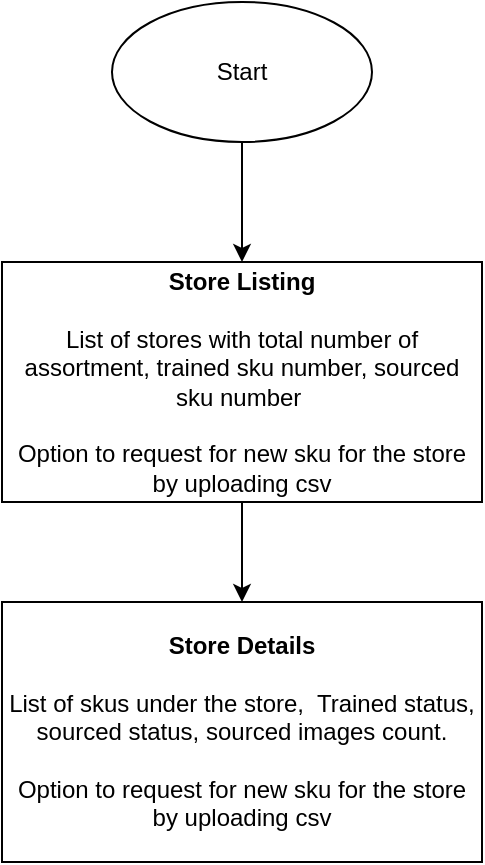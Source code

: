 <mxfile version="24.0.4" type="github">
  <diagram name="Page-1" id="vmxqucWGRHVJAcCM3PUT">
    <mxGraphModel dx="821" dy="466" grid="1" gridSize="10" guides="1" tooltips="1" connect="1" arrows="1" fold="1" page="1" pageScale="1" pageWidth="827" pageHeight="1169" math="0" shadow="0">
      <root>
        <mxCell id="0" />
        <mxCell id="1" parent="0" />
        <mxCell id="vORDeZxFz1jC5OVi5Ggl-4" value="" style="edgeStyle=orthogonalEdgeStyle;rounded=0;orthogonalLoop=1;jettySize=auto;html=1;" edge="1" parent="1" source="vORDeZxFz1jC5OVi5Ggl-2" target="vORDeZxFz1jC5OVi5Ggl-3">
          <mxGeometry relative="1" as="geometry" />
        </mxCell>
        <mxCell id="vORDeZxFz1jC5OVi5Ggl-2" value="Start" style="ellipse;whiteSpace=wrap;html=1;" vertex="1" parent="1">
          <mxGeometry x="145" y="60" width="130" height="70" as="geometry" />
        </mxCell>
        <mxCell id="vORDeZxFz1jC5OVi5Ggl-7" value="" style="edgeStyle=orthogonalEdgeStyle;rounded=0;orthogonalLoop=1;jettySize=auto;html=1;" edge="1" parent="1" source="vORDeZxFz1jC5OVi5Ggl-3" target="vORDeZxFz1jC5OVi5Ggl-6">
          <mxGeometry relative="1" as="geometry" />
        </mxCell>
        <mxCell id="vORDeZxFz1jC5OVi5Ggl-3" value="&lt;b&gt;Store Listing&lt;/b&gt;&lt;div&gt;&lt;b&gt;&lt;br&gt;&lt;/b&gt;&lt;/div&gt;&lt;div&gt;List of stores with total number of assortment, trained sku number, sourced sku number&amp;nbsp;&lt;/div&gt;&lt;div&gt;&lt;br&gt;&lt;/div&gt;&lt;div&gt;Option to request for new sku for the store by uploading csv&lt;br&gt;&lt;/div&gt;" style="whiteSpace=wrap;html=1;" vertex="1" parent="1">
          <mxGeometry x="90" y="190" width="240" height="120" as="geometry" />
        </mxCell>
        <mxCell id="vORDeZxFz1jC5OVi5Ggl-6" value="&lt;b&gt;Store Details&lt;/b&gt;&lt;div&gt;&lt;b&gt;&lt;br&gt;&lt;/b&gt;&lt;/div&gt;&lt;div&gt;List of skus under the store,&amp;nbsp; Trained status, sourced status, sourced images count.&lt;/div&gt;&lt;div&gt;&lt;br&gt;&lt;/div&gt;&lt;div&gt;Option to request for new sku for the store by uploading csv&lt;/div&gt;" style="whiteSpace=wrap;html=1;" vertex="1" parent="1">
          <mxGeometry x="90" y="360" width="240" height="130" as="geometry" />
        </mxCell>
      </root>
    </mxGraphModel>
  </diagram>
</mxfile>
